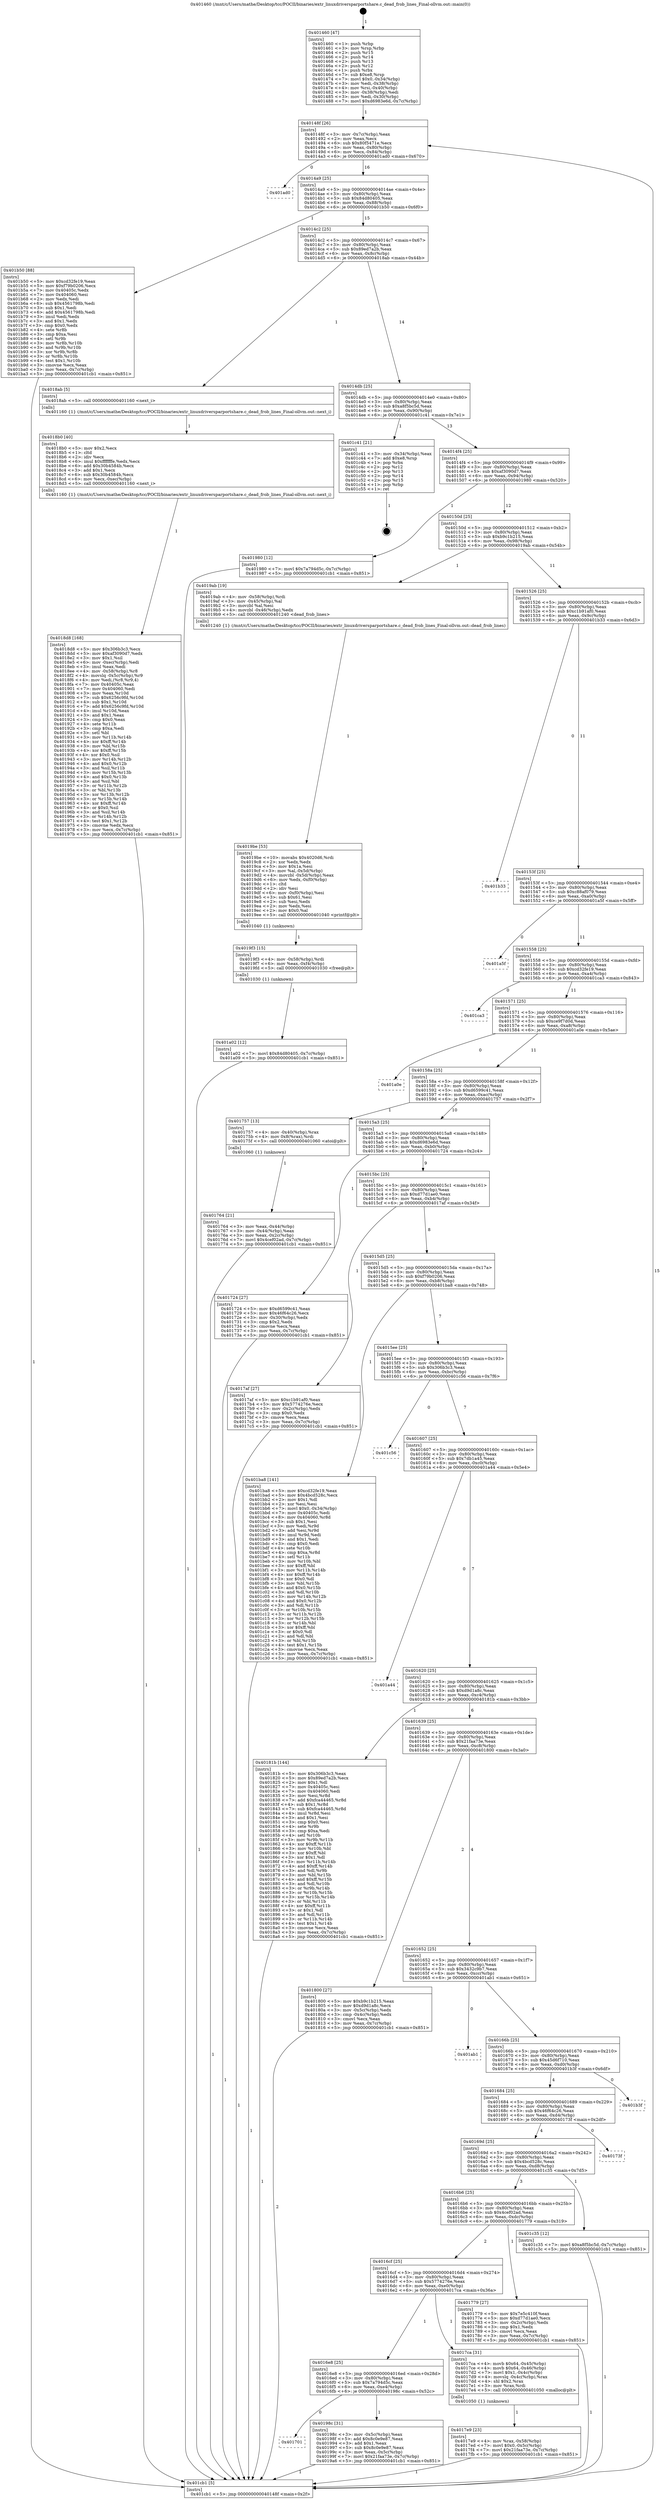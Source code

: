 digraph "0x401460" {
  label = "0x401460 (/mnt/c/Users/mathe/Desktop/tcc/POCII/binaries/extr_linuxdriversparportshare.c_dead_frob_lines_Final-ollvm.out::main(0))"
  labelloc = "t"
  node[shape=record]

  Entry [label="",width=0.3,height=0.3,shape=circle,fillcolor=black,style=filled]
  "0x40148f" [label="{
     0x40148f [26]\l
     | [instrs]\l
     &nbsp;&nbsp;0x40148f \<+3\>: mov -0x7c(%rbp),%eax\l
     &nbsp;&nbsp;0x401492 \<+2\>: mov %eax,%ecx\l
     &nbsp;&nbsp;0x401494 \<+6\>: sub $0x80f5471e,%ecx\l
     &nbsp;&nbsp;0x40149a \<+3\>: mov %eax,-0x80(%rbp)\l
     &nbsp;&nbsp;0x40149d \<+6\>: mov %ecx,-0x84(%rbp)\l
     &nbsp;&nbsp;0x4014a3 \<+6\>: je 0000000000401ad0 \<main+0x670\>\l
  }"]
  "0x401ad0" [label="{
     0x401ad0\l
  }", style=dashed]
  "0x4014a9" [label="{
     0x4014a9 [25]\l
     | [instrs]\l
     &nbsp;&nbsp;0x4014a9 \<+5\>: jmp 00000000004014ae \<main+0x4e\>\l
     &nbsp;&nbsp;0x4014ae \<+3\>: mov -0x80(%rbp),%eax\l
     &nbsp;&nbsp;0x4014b1 \<+5\>: sub $0x84d80405,%eax\l
     &nbsp;&nbsp;0x4014b6 \<+6\>: mov %eax,-0x88(%rbp)\l
     &nbsp;&nbsp;0x4014bc \<+6\>: je 0000000000401b50 \<main+0x6f0\>\l
  }"]
  Exit [label="",width=0.3,height=0.3,shape=circle,fillcolor=black,style=filled,peripheries=2]
  "0x401b50" [label="{
     0x401b50 [88]\l
     | [instrs]\l
     &nbsp;&nbsp;0x401b50 \<+5\>: mov $0xcd32fe19,%eax\l
     &nbsp;&nbsp;0x401b55 \<+5\>: mov $0xf79b0206,%ecx\l
     &nbsp;&nbsp;0x401b5a \<+7\>: mov 0x40405c,%edx\l
     &nbsp;&nbsp;0x401b61 \<+7\>: mov 0x404060,%esi\l
     &nbsp;&nbsp;0x401b68 \<+2\>: mov %edx,%edi\l
     &nbsp;&nbsp;0x401b6a \<+6\>: sub $0x4561798b,%edi\l
     &nbsp;&nbsp;0x401b70 \<+3\>: sub $0x1,%edi\l
     &nbsp;&nbsp;0x401b73 \<+6\>: add $0x4561798b,%edi\l
     &nbsp;&nbsp;0x401b79 \<+3\>: imul %edi,%edx\l
     &nbsp;&nbsp;0x401b7c \<+3\>: and $0x1,%edx\l
     &nbsp;&nbsp;0x401b7f \<+3\>: cmp $0x0,%edx\l
     &nbsp;&nbsp;0x401b82 \<+4\>: sete %r8b\l
     &nbsp;&nbsp;0x401b86 \<+3\>: cmp $0xa,%esi\l
     &nbsp;&nbsp;0x401b89 \<+4\>: setl %r9b\l
     &nbsp;&nbsp;0x401b8d \<+3\>: mov %r8b,%r10b\l
     &nbsp;&nbsp;0x401b90 \<+3\>: and %r9b,%r10b\l
     &nbsp;&nbsp;0x401b93 \<+3\>: xor %r9b,%r8b\l
     &nbsp;&nbsp;0x401b96 \<+3\>: or %r8b,%r10b\l
     &nbsp;&nbsp;0x401b99 \<+4\>: test $0x1,%r10b\l
     &nbsp;&nbsp;0x401b9d \<+3\>: cmovne %ecx,%eax\l
     &nbsp;&nbsp;0x401ba0 \<+3\>: mov %eax,-0x7c(%rbp)\l
     &nbsp;&nbsp;0x401ba3 \<+5\>: jmp 0000000000401cb1 \<main+0x851\>\l
  }"]
  "0x4014c2" [label="{
     0x4014c2 [25]\l
     | [instrs]\l
     &nbsp;&nbsp;0x4014c2 \<+5\>: jmp 00000000004014c7 \<main+0x67\>\l
     &nbsp;&nbsp;0x4014c7 \<+3\>: mov -0x80(%rbp),%eax\l
     &nbsp;&nbsp;0x4014ca \<+5\>: sub $0x89ed7a2b,%eax\l
     &nbsp;&nbsp;0x4014cf \<+6\>: mov %eax,-0x8c(%rbp)\l
     &nbsp;&nbsp;0x4014d5 \<+6\>: je 00000000004018ab \<main+0x44b\>\l
  }"]
  "0x401a02" [label="{
     0x401a02 [12]\l
     | [instrs]\l
     &nbsp;&nbsp;0x401a02 \<+7\>: movl $0x84d80405,-0x7c(%rbp)\l
     &nbsp;&nbsp;0x401a09 \<+5\>: jmp 0000000000401cb1 \<main+0x851\>\l
  }"]
  "0x4018ab" [label="{
     0x4018ab [5]\l
     | [instrs]\l
     &nbsp;&nbsp;0x4018ab \<+5\>: call 0000000000401160 \<next_i\>\l
     | [calls]\l
     &nbsp;&nbsp;0x401160 \{1\} (/mnt/c/Users/mathe/Desktop/tcc/POCII/binaries/extr_linuxdriversparportshare.c_dead_frob_lines_Final-ollvm.out::next_i)\l
  }"]
  "0x4014db" [label="{
     0x4014db [25]\l
     | [instrs]\l
     &nbsp;&nbsp;0x4014db \<+5\>: jmp 00000000004014e0 \<main+0x80\>\l
     &nbsp;&nbsp;0x4014e0 \<+3\>: mov -0x80(%rbp),%eax\l
     &nbsp;&nbsp;0x4014e3 \<+5\>: sub $0xa8f5bc5d,%eax\l
     &nbsp;&nbsp;0x4014e8 \<+6\>: mov %eax,-0x90(%rbp)\l
     &nbsp;&nbsp;0x4014ee \<+6\>: je 0000000000401c41 \<main+0x7e1\>\l
  }"]
  "0x4019f3" [label="{
     0x4019f3 [15]\l
     | [instrs]\l
     &nbsp;&nbsp;0x4019f3 \<+4\>: mov -0x58(%rbp),%rdi\l
     &nbsp;&nbsp;0x4019f7 \<+6\>: mov %eax,-0xf4(%rbp)\l
     &nbsp;&nbsp;0x4019fd \<+5\>: call 0000000000401030 \<free@plt\>\l
     | [calls]\l
     &nbsp;&nbsp;0x401030 \{1\} (unknown)\l
  }"]
  "0x401c41" [label="{
     0x401c41 [21]\l
     | [instrs]\l
     &nbsp;&nbsp;0x401c41 \<+3\>: mov -0x34(%rbp),%eax\l
     &nbsp;&nbsp;0x401c44 \<+7\>: add $0xe8,%rsp\l
     &nbsp;&nbsp;0x401c4b \<+1\>: pop %rbx\l
     &nbsp;&nbsp;0x401c4c \<+2\>: pop %r12\l
     &nbsp;&nbsp;0x401c4e \<+2\>: pop %r13\l
     &nbsp;&nbsp;0x401c50 \<+2\>: pop %r14\l
     &nbsp;&nbsp;0x401c52 \<+2\>: pop %r15\l
     &nbsp;&nbsp;0x401c54 \<+1\>: pop %rbp\l
     &nbsp;&nbsp;0x401c55 \<+1\>: ret\l
  }"]
  "0x4014f4" [label="{
     0x4014f4 [25]\l
     | [instrs]\l
     &nbsp;&nbsp;0x4014f4 \<+5\>: jmp 00000000004014f9 \<main+0x99\>\l
     &nbsp;&nbsp;0x4014f9 \<+3\>: mov -0x80(%rbp),%eax\l
     &nbsp;&nbsp;0x4014fc \<+5\>: sub $0xaf3090d7,%eax\l
     &nbsp;&nbsp;0x401501 \<+6\>: mov %eax,-0x94(%rbp)\l
     &nbsp;&nbsp;0x401507 \<+6\>: je 0000000000401980 \<main+0x520\>\l
  }"]
  "0x4019be" [label="{
     0x4019be [53]\l
     | [instrs]\l
     &nbsp;&nbsp;0x4019be \<+10\>: movabs $0x4020d6,%rdi\l
     &nbsp;&nbsp;0x4019c8 \<+2\>: xor %edx,%edx\l
     &nbsp;&nbsp;0x4019ca \<+5\>: mov $0x1a,%esi\l
     &nbsp;&nbsp;0x4019cf \<+3\>: mov %al,-0x5d(%rbp)\l
     &nbsp;&nbsp;0x4019d2 \<+4\>: movzbl -0x5d(%rbp),%eax\l
     &nbsp;&nbsp;0x4019d6 \<+6\>: mov %edx,-0xf0(%rbp)\l
     &nbsp;&nbsp;0x4019dc \<+1\>: cltd\l
     &nbsp;&nbsp;0x4019dd \<+2\>: idiv %esi\l
     &nbsp;&nbsp;0x4019df \<+6\>: mov -0xf0(%rbp),%esi\l
     &nbsp;&nbsp;0x4019e5 \<+3\>: sub $0x61,%esi\l
     &nbsp;&nbsp;0x4019e8 \<+2\>: sub %esi,%edx\l
     &nbsp;&nbsp;0x4019ea \<+2\>: mov %edx,%esi\l
     &nbsp;&nbsp;0x4019ec \<+2\>: mov $0x0,%al\l
     &nbsp;&nbsp;0x4019ee \<+5\>: call 0000000000401040 \<printf@plt\>\l
     | [calls]\l
     &nbsp;&nbsp;0x401040 \{1\} (unknown)\l
  }"]
  "0x401980" [label="{
     0x401980 [12]\l
     | [instrs]\l
     &nbsp;&nbsp;0x401980 \<+7\>: movl $0x7a794d5c,-0x7c(%rbp)\l
     &nbsp;&nbsp;0x401987 \<+5\>: jmp 0000000000401cb1 \<main+0x851\>\l
  }"]
  "0x40150d" [label="{
     0x40150d [25]\l
     | [instrs]\l
     &nbsp;&nbsp;0x40150d \<+5\>: jmp 0000000000401512 \<main+0xb2\>\l
     &nbsp;&nbsp;0x401512 \<+3\>: mov -0x80(%rbp),%eax\l
     &nbsp;&nbsp;0x401515 \<+5\>: sub $0xb9c1b215,%eax\l
     &nbsp;&nbsp;0x40151a \<+6\>: mov %eax,-0x98(%rbp)\l
     &nbsp;&nbsp;0x401520 \<+6\>: je 00000000004019ab \<main+0x54b\>\l
  }"]
  "0x401701" [label="{
     0x401701\l
  }", style=dashed]
  "0x4019ab" [label="{
     0x4019ab [19]\l
     | [instrs]\l
     &nbsp;&nbsp;0x4019ab \<+4\>: mov -0x58(%rbp),%rdi\l
     &nbsp;&nbsp;0x4019af \<+3\>: mov -0x45(%rbp),%al\l
     &nbsp;&nbsp;0x4019b2 \<+3\>: movzbl %al,%esi\l
     &nbsp;&nbsp;0x4019b5 \<+4\>: movzbl -0x46(%rbp),%edx\l
     &nbsp;&nbsp;0x4019b9 \<+5\>: call 0000000000401240 \<dead_frob_lines\>\l
     | [calls]\l
     &nbsp;&nbsp;0x401240 \{1\} (/mnt/c/Users/mathe/Desktop/tcc/POCII/binaries/extr_linuxdriversparportshare.c_dead_frob_lines_Final-ollvm.out::dead_frob_lines)\l
  }"]
  "0x401526" [label="{
     0x401526 [25]\l
     | [instrs]\l
     &nbsp;&nbsp;0x401526 \<+5\>: jmp 000000000040152b \<main+0xcb\>\l
     &nbsp;&nbsp;0x40152b \<+3\>: mov -0x80(%rbp),%eax\l
     &nbsp;&nbsp;0x40152e \<+5\>: sub $0xc1b91af0,%eax\l
     &nbsp;&nbsp;0x401533 \<+6\>: mov %eax,-0x9c(%rbp)\l
     &nbsp;&nbsp;0x401539 \<+6\>: je 0000000000401b33 \<main+0x6d3\>\l
  }"]
  "0x40198c" [label="{
     0x40198c [31]\l
     | [instrs]\l
     &nbsp;&nbsp;0x40198c \<+3\>: mov -0x5c(%rbp),%eax\l
     &nbsp;&nbsp;0x40198f \<+5\>: add $0x8c0e9e87,%eax\l
     &nbsp;&nbsp;0x401994 \<+3\>: add $0x1,%eax\l
     &nbsp;&nbsp;0x401997 \<+5\>: sub $0x8c0e9e87,%eax\l
     &nbsp;&nbsp;0x40199c \<+3\>: mov %eax,-0x5c(%rbp)\l
     &nbsp;&nbsp;0x40199f \<+7\>: movl $0x21faa73e,-0x7c(%rbp)\l
     &nbsp;&nbsp;0x4019a6 \<+5\>: jmp 0000000000401cb1 \<main+0x851\>\l
  }"]
  "0x401b33" [label="{
     0x401b33\l
  }", style=dashed]
  "0x40153f" [label="{
     0x40153f [25]\l
     | [instrs]\l
     &nbsp;&nbsp;0x40153f \<+5\>: jmp 0000000000401544 \<main+0xe4\>\l
     &nbsp;&nbsp;0x401544 \<+3\>: mov -0x80(%rbp),%eax\l
     &nbsp;&nbsp;0x401547 \<+5\>: sub $0xc88af079,%eax\l
     &nbsp;&nbsp;0x40154c \<+6\>: mov %eax,-0xa0(%rbp)\l
     &nbsp;&nbsp;0x401552 \<+6\>: je 0000000000401a5f \<main+0x5ff\>\l
  }"]
  "0x4018d8" [label="{
     0x4018d8 [168]\l
     | [instrs]\l
     &nbsp;&nbsp;0x4018d8 \<+5\>: mov $0x306b3c3,%ecx\l
     &nbsp;&nbsp;0x4018dd \<+5\>: mov $0xaf3090d7,%edx\l
     &nbsp;&nbsp;0x4018e2 \<+3\>: mov $0x1,%sil\l
     &nbsp;&nbsp;0x4018e5 \<+6\>: mov -0xec(%rbp),%edi\l
     &nbsp;&nbsp;0x4018eb \<+3\>: imul %eax,%edi\l
     &nbsp;&nbsp;0x4018ee \<+4\>: mov -0x58(%rbp),%r8\l
     &nbsp;&nbsp;0x4018f2 \<+4\>: movslq -0x5c(%rbp),%r9\l
     &nbsp;&nbsp;0x4018f6 \<+4\>: mov %edi,(%r8,%r9,4)\l
     &nbsp;&nbsp;0x4018fa \<+7\>: mov 0x40405c,%eax\l
     &nbsp;&nbsp;0x401901 \<+7\>: mov 0x404060,%edi\l
     &nbsp;&nbsp;0x401908 \<+3\>: mov %eax,%r10d\l
     &nbsp;&nbsp;0x40190b \<+7\>: sub $0x6256c9fd,%r10d\l
     &nbsp;&nbsp;0x401912 \<+4\>: sub $0x1,%r10d\l
     &nbsp;&nbsp;0x401916 \<+7\>: add $0x6256c9fd,%r10d\l
     &nbsp;&nbsp;0x40191d \<+4\>: imul %r10d,%eax\l
     &nbsp;&nbsp;0x401921 \<+3\>: and $0x1,%eax\l
     &nbsp;&nbsp;0x401924 \<+3\>: cmp $0x0,%eax\l
     &nbsp;&nbsp;0x401927 \<+4\>: sete %r11b\l
     &nbsp;&nbsp;0x40192b \<+3\>: cmp $0xa,%edi\l
     &nbsp;&nbsp;0x40192e \<+3\>: setl %bl\l
     &nbsp;&nbsp;0x401931 \<+3\>: mov %r11b,%r14b\l
     &nbsp;&nbsp;0x401934 \<+4\>: xor $0xff,%r14b\l
     &nbsp;&nbsp;0x401938 \<+3\>: mov %bl,%r15b\l
     &nbsp;&nbsp;0x40193b \<+4\>: xor $0xff,%r15b\l
     &nbsp;&nbsp;0x40193f \<+4\>: xor $0x0,%sil\l
     &nbsp;&nbsp;0x401943 \<+3\>: mov %r14b,%r12b\l
     &nbsp;&nbsp;0x401946 \<+4\>: and $0x0,%r12b\l
     &nbsp;&nbsp;0x40194a \<+3\>: and %sil,%r11b\l
     &nbsp;&nbsp;0x40194d \<+3\>: mov %r15b,%r13b\l
     &nbsp;&nbsp;0x401950 \<+4\>: and $0x0,%r13b\l
     &nbsp;&nbsp;0x401954 \<+3\>: and %sil,%bl\l
     &nbsp;&nbsp;0x401957 \<+3\>: or %r11b,%r12b\l
     &nbsp;&nbsp;0x40195a \<+3\>: or %bl,%r13b\l
     &nbsp;&nbsp;0x40195d \<+3\>: xor %r13b,%r12b\l
     &nbsp;&nbsp;0x401960 \<+3\>: or %r15b,%r14b\l
     &nbsp;&nbsp;0x401963 \<+4\>: xor $0xff,%r14b\l
     &nbsp;&nbsp;0x401967 \<+4\>: or $0x0,%sil\l
     &nbsp;&nbsp;0x40196b \<+3\>: and %sil,%r14b\l
     &nbsp;&nbsp;0x40196e \<+3\>: or %r14b,%r12b\l
     &nbsp;&nbsp;0x401971 \<+4\>: test $0x1,%r12b\l
     &nbsp;&nbsp;0x401975 \<+3\>: cmovne %edx,%ecx\l
     &nbsp;&nbsp;0x401978 \<+3\>: mov %ecx,-0x7c(%rbp)\l
     &nbsp;&nbsp;0x40197b \<+5\>: jmp 0000000000401cb1 \<main+0x851\>\l
  }"]
  "0x401a5f" [label="{
     0x401a5f\l
  }", style=dashed]
  "0x401558" [label="{
     0x401558 [25]\l
     | [instrs]\l
     &nbsp;&nbsp;0x401558 \<+5\>: jmp 000000000040155d \<main+0xfd\>\l
     &nbsp;&nbsp;0x40155d \<+3\>: mov -0x80(%rbp),%eax\l
     &nbsp;&nbsp;0x401560 \<+5\>: sub $0xcd32fe19,%eax\l
     &nbsp;&nbsp;0x401565 \<+6\>: mov %eax,-0xa4(%rbp)\l
     &nbsp;&nbsp;0x40156b \<+6\>: je 0000000000401ca3 \<main+0x843\>\l
  }"]
  "0x4018b0" [label="{
     0x4018b0 [40]\l
     | [instrs]\l
     &nbsp;&nbsp;0x4018b0 \<+5\>: mov $0x2,%ecx\l
     &nbsp;&nbsp;0x4018b5 \<+1\>: cltd\l
     &nbsp;&nbsp;0x4018b6 \<+2\>: idiv %ecx\l
     &nbsp;&nbsp;0x4018b8 \<+6\>: imul $0xfffffffe,%edx,%ecx\l
     &nbsp;&nbsp;0x4018be \<+6\>: add $0x30b4584b,%ecx\l
     &nbsp;&nbsp;0x4018c4 \<+3\>: add $0x1,%ecx\l
     &nbsp;&nbsp;0x4018c7 \<+6\>: sub $0x30b4584b,%ecx\l
     &nbsp;&nbsp;0x4018cd \<+6\>: mov %ecx,-0xec(%rbp)\l
     &nbsp;&nbsp;0x4018d3 \<+5\>: call 0000000000401160 \<next_i\>\l
     | [calls]\l
     &nbsp;&nbsp;0x401160 \{1\} (/mnt/c/Users/mathe/Desktop/tcc/POCII/binaries/extr_linuxdriversparportshare.c_dead_frob_lines_Final-ollvm.out::next_i)\l
  }"]
  "0x401ca3" [label="{
     0x401ca3\l
  }", style=dashed]
  "0x401571" [label="{
     0x401571 [25]\l
     | [instrs]\l
     &nbsp;&nbsp;0x401571 \<+5\>: jmp 0000000000401576 \<main+0x116\>\l
     &nbsp;&nbsp;0x401576 \<+3\>: mov -0x80(%rbp),%eax\l
     &nbsp;&nbsp;0x401579 \<+5\>: sub $0xce9f7d0d,%eax\l
     &nbsp;&nbsp;0x40157e \<+6\>: mov %eax,-0xa8(%rbp)\l
     &nbsp;&nbsp;0x401584 \<+6\>: je 0000000000401a0e \<main+0x5ae\>\l
  }"]
  "0x4017e9" [label="{
     0x4017e9 [23]\l
     | [instrs]\l
     &nbsp;&nbsp;0x4017e9 \<+4\>: mov %rax,-0x58(%rbp)\l
     &nbsp;&nbsp;0x4017ed \<+7\>: movl $0x0,-0x5c(%rbp)\l
     &nbsp;&nbsp;0x4017f4 \<+7\>: movl $0x21faa73e,-0x7c(%rbp)\l
     &nbsp;&nbsp;0x4017fb \<+5\>: jmp 0000000000401cb1 \<main+0x851\>\l
  }"]
  "0x401a0e" [label="{
     0x401a0e\l
  }", style=dashed]
  "0x40158a" [label="{
     0x40158a [25]\l
     | [instrs]\l
     &nbsp;&nbsp;0x40158a \<+5\>: jmp 000000000040158f \<main+0x12f\>\l
     &nbsp;&nbsp;0x40158f \<+3\>: mov -0x80(%rbp),%eax\l
     &nbsp;&nbsp;0x401592 \<+5\>: sub $0xd6599c41,%eax\l
     &nbsp;&nbsp;0x401597 \<+6\>: mov %eax,-0xac(%rbp)\l
     &nbsp;&nbsp;0x40159d \<+6\>: je 0000000000401757 \<main+0x2f7\>\l
  }"]
  "0x4016e8" [label="{
     0x4016e8 [25]\l
     | [instrs]\l
     &nbsp;&nbsp;0x4016e8 \<+5\>: jmp 00000000004016ed \<main+0x28d\>\l
     &nbsp;&nbsp;0x4016ed \<+3\>: mov -0x80(%rbp),%eax\l
     &nbsp;&nbsp;0x4016f0 \<+5\>: sub $0x7a794d5c,%eax\l
     &nbsp;&nbsp;0x4016f5 \<+6\>: mov %eax,-0xe4(%rbp)\l
     &nbsp;&nbsp;0x4016fb \<+6\>: je 000000000040198c \<main+0x52c\>\l
  }"]
  "0x401757" [label="{
     0x401757 [13]\l
     | [instrs]\l
     &nbsp;&nbsp;0x401757 \<+4\>: mov -0x40(%rbp),%rax\l
     &nbsp;&nbsp;0x40175b \<+4\>: mov 0x8(%rax),%rdi\l
     &nbsp;&nbsp;0x40175f \<+5\>: call 0000000000401060 \<atoi@plt\>\l
     | [calls]\l
     &nbsp;&nbsp;0x401060 \{1\} (unknown)\l
  }"]
  "0x4015a3" [label="{
     0x4015a3 [25]\l
     | [instrs]\l
     &nbsp;&nbsp;0x4015a3 \<+5\>: jmp 00000000004015a8 \<main+0x148\>\l
     &nbsp;&nbsp;0x4015a8 \<+3\>: mov -0x80(%rbp),%eax\l
     &nbsp;&nbsp;0x4015ab \<+5\>: sub $0xd6983e6d,%eax\l
     &nbsp;&nbsp;0x4015b0 \<+6\>: mov %eax,-0xb0(%rbp)\l
     &nbsp;&nbsp;0x4015b6 \<+6\>: je 0000000000401724 \<main+0x2c4\>\l
  }"]
  "0x4017ca" [label="{
     0x4017ca [31]\l
     | [instrs]\l
     &nbsp;&nbsp;0x4017ca \<+4\>: movb $0x64,-0x45(%rbp)\l
     &nbsp;&nbsp;0x4017ce \<+4\>: movb $0x64,-0x46(%rbp)\l
     &nbsp;&nbsp;0x4017d2 \<+7\>: movl $0x1,-0x4c(%rbp)\l
     &nbsp;&nbsp;0x4017d9 \<+4\>: movslq -0x4c(%rbp),%rax\l
     &nbsp;&nbsp;0x4017dd \<+4\>: shl $0x2,%rax\l
     &nbsp;&nbsp;0x4017e1 \<+3\>: mov %rax,%rdi\l
     &nbsp;&nbsp;0x4017e4 \<+5\>: call 0000000000401050 \<malloc@plt\>\l
     | [calls]\l
     &nbsp;&nbsp;0x401050 \{1\} (unknown)\l
  }"]
  "0x401724" [label="{
     0x401724 [27]\l
     | [instrs]\l
     &nbsp;&nbsp;0x401724 \<+5\>: mov $0xd6599c41,%eax\l
     &nbsp;&nbsp;0x401729 \<+5\>: mov $0x46f64c26,%ecx\l
     &nbsp;&nbsp;0x40172e \<+3\>: mov -0x30(%rbp),%edx\l
     &nbsp;&nbsp;0x401731 \<+3\>: cmp $0x2,%edx\l
     &nbsp;&nbsp;0x401734 \<+3\>: cmovne %ecx,%eax\l
     &nbsp;&nbsp;0x401737 \<+3\>: mov %eax,-0x7c(%rbp)\l
     &nbsp;&nbsp;0x40173a \<+5\>: jmp 0000000000401cb1 \<main+0x851\>\l
  }"]
  "0x4015bc" [label="{
     0x4015bc [25]\l
     | [instrs]\l
     &nbsp;&nbsp;0x4015bc \<+5\>: jmp 00000000004015c1 \<main+0x161\>\l
     &nbsp;&nbsp;0x4015c1 \<+3\>: mov -0x80(%rbp),%eax\l
     &nbsp;&nbsp;0x4015c4 \<+5\>: sub $0xd77d1ae0,%eax\l
     &nbsp;&nbsp;0x4015c9 \<+6\>: mov %eax,-0xb4(%rbp)\l
     &nbsp;&nbsp;0x4015cf \<+6\>: je 00000000004017af \<main+0x34f\>\l
  }"]
  "0x401cb1" [label="{
     0x401cb1 [5]\l
     | [instrs]\l
     &nbsp;&nbsp;0x401cb1 \<+5\>: jmp 000000000040148f \<main+0x2f\>\l
  }"]
  "0x401460" [label="{
     0x401460 [47]\l
     | [instrs]\l
     &nbsp;&nbsp;0x401460 \<+1\>: push %rbp\l
     &nbsp;&nbsp;0x401461 \<+3\>: mov %rsp,%rbp\l
     &nbsp;&nbsp;0x401464 \<+2\>: push %r15\l
     &nbsp;&nbsp;0x401466 \<+2\>: push %r14\l
     &nbsp;&nbsp;0x401468 \<+2\>: push %r13\l
     &nbsp;&nbsp;0x40146a \<+2\>: push %r12\l
     &nbsp;&nbsp;0x40146c \<+1\>: push %rbx\l
     &nbsp;&nbsp;0x40146d \<+7\>: sub $0xe8,%rsp\l
     &nbsp;&nbsp;0x401474 \<+7\>: movl $0x0,-0x34(%rbp)\l
     &nbsp;&nbsp;0x40147b \<+3\>: mov %edi,-0x38(%rbp)\l
     &nbsp;&nbsp;0x40147e \<+4\>: mov %rsi,-0x40(%rbp)\l
     &nbsp;&nbsp;0x401482 \<+3\>: mov -0x38(%rbp),%edi\l
     &nbsp;&nbsp;0x401485 \<+3\>: mov %edi,-0x30(%rbp)\l
     &nbsp;&nbsp;0x401488 \<+7\>: movl $0xd6983e6d,-0x7c(%rbp)\l
  }"]
  "0x401764" [label="{
     0x401764 [21]\l
     | [instrs]\l
     &nbsp;&nbsp;0x401764 \<+3\>: mov %eax,-0x44(%rbp)\l
     &nbsp;&nbsp;0x401767 \<+3\>: mov -0x44(%rbp),%eax\l
     &nbsp;&nbsp;0x40176a \<+3\>: mov %eax,-0x2c(%rbp)\l
     &nbsp;&nbsp;0x40176d \<+7\>: movl $0x4cef02ad,-0x7c(%rbp)\l
     &nbsp;&nbsp;0x401774 \<+5\>: jmp 0000000000401cb1 \<main+0x851\>\l
  }"]
  "0x4016cf" [label="{
     0x4016cf [25]\l
     | [instrs]\l
     &nbsp;&nbsp;0x4016cf \<+5\>: jmp 00000000004016d4 \<main+0x274\>\l
     &nbsp;&nbsp;0x4016d4 \<+3\>: mov -0x80(%rbp),%eax\l
     &nbsp;&nbsp;0x4016d7 \<+5\>: sub $0x5774276e,%eax\l
     &nbsp;&nbsp;0x4016dc \<+6\>: mov %eax,-0xe0(%rbp)\l
     &nbsp;&nbsp;0x4016e2 \<+6\>: je 00000000004017ca \<main+0x36a\>\l
  }"]
  "0x4017af" [label="{
     0x4017af [27]\l
     | [instrs]\l
     &nbsp;&nbsp;0x4017af \<+5\>: mov $0xc1b91af0,%eax\l
     &nbsp;&nbsp;0x4017b4 \<+5\>: mov $0x5774276e,%ecx\l
     &nbsp;&nbsp;0x4017b9 \<+3\>: mov -0x2c(%rbp),%edx\l
     &nbsp;&nbsp;0x4017bc \<+3\>: cmp $0x0,%edx\l
     &nbsp;&nbsp;0x4017bf \<+3\>: cmove %ecx,%eax\l
     &nbsp;&nbsp;0x4017c2 \<+3\>: mov %eax,-0x7c(%rbp)\l
     &nbsp;&nbsp;0x4017c5 \<+5\>: jmp 0000000000401cb1 \<main+0x851\>\l
  }"]
  "0x4015d5" [label="{
     0x4015d5 [25]\l
     | [instrs]\l
     &nbsp;&nbsp;0x4015d5 \<+5\>: jmp 00000000004015da \<main+0x17a\>\l
     &nbsp;&nbsp;0x4015da \<+3\>: mov -0x80(%rbp),%eax\l
     &nbsp;&nbsp;0x4015dd \<+5\>: sub $0xf79b0206,%eax\l
     &nbsp;&nbsp;0x4015e2 \<+6\>: mov %eax,-0xb8(%rbp)\l
     &nbsp;&nbsp;0x4015e8 \<+6\>: je 0000000000401ba8 \<main+0x748\>\l
  }"]
  "0x401779" [label="{
     0x401779 [27]\l
     | [instrs]\l
     &nbsp;&nbsp;0x401779 \<+5\>: mov $0x7e5c410f,%eax\l
     &nbsp;&nbsp;0x40177e \<+5\>: mov $0xd77d1ae0,%ecx\l
     &nbsp;&nbsp;0x401783 \<+3\>: mov -0x2c(%rbp),%edx\l
     &nbsp;&nbsp;0x401786 \<+3\>: cmp $0x1,%edx\l
     &nbsp;&nbsp;0x401789 \<+3\>: cmovl %ecx,%eax\l
     &nbsp;&nbsp;0x40178c \<+3\>: mov %eax,-0x7c(%rbp)\l
     &nbsp;&nbsp;0x40178f \<+5\>: jmp 0000000000401cb1 \<main+0x851\>\l
  }"]
  "0x401ba8" [label="{
     0x401ba8 [141]\l
     | [instrs]\l
     &nbsp;&nbsp;0x401ba8 \<+5\>: mov $0xcd32fe19,%eax\l
     &nbsp;&nbsp;0x401bad \<+5\>: mov $0x4bcd528c,%ecx\l
     &nbsp;&nbsp;0x401bb2 \<+2\>: mov $0x1,%dl\l
     &nbsp;&nbsp;0x401bb4 \<+2\>: xor %esi,%esi\l
     &nbsp;&nbsp;0x401bb6 \<+7\>: movl $0x0,-0x34(%rbp)\l
     &nbsp;&nbsp;0x401bbd \<+7\>: mov 0x40405c,%edi\l
     &nbsp;&nbsp;0x401bc4 \<+8\>: mov 0x404060,%r8d\l
     &nbsp;&nbsp;0x401bcc \<+3\>: sub $0x1,%esi\l
     &nbsp;&nbsp;0x401bcf \<+3\>: mov %edi,%r9d\l
     &nbsp;&nbsp;0x401bd2 \<+3\>: add %esi,%r9d\l
     &nbsp;&nbsp;0x401bd5 \<+4\>: imul %r9d,%edi\l
     &nbsp;&nbsp;0x401bd9 \<+3\>: and $0x1,%edi\l
     &nbsp;&nbsp;0x401bdc \<+3\>: cmp $0x0,%edi\l
     &nbsp;&nbsp;0x401bdf \<+4\>: sete %r10b\l
     &nbsp;&nbsp;0x401be3 \<+4\>: cmp $0xa,%r8d\l
     &nbsp;&nbsp;0x401be7 \<+4\>: setl %r11b\l
     &nbsp;&nbsp;0x401beb \<+3\>: mov %r10b,%bl\l
     &nbsp;&nbsp;0x401bee \<+3\>: xor $0xff,%bl\l
     &nbsp;&nbsp;0x401bf1 \<+3\>: mov %r11b,%r14b\l
     &nbsp;&nbsp;0x401bf4 \<+4\>: xor $0xff,%r14b\l
     &nbsp;&nbsp;0x401bf8 \<+3\>: xor $0x0,%dl\l
     &nbsp;&nbsp;0x401bfb \<+3\>: mov %bl,%r15b\l
     &nbsp;&nbsp;0x401bfe \<+4\>: and $0x0,%r15b\l
     &nbsp;&nbsp;0x401c02 \<+3\>: and %dl,%r10b\l
     &nbsp;&nbsp;0x401c05 \<+3\>: mov %r14b,%r12b\l
     &nbsp;&nbsp;0x401c08 \<+4\>: and $0x0,%r12b\l
     &nbsp;&nbsp;0x401c0c \<+3\>: and %dl,%r11b\l
     &nbsp;&nbsp;0x401c0f \<+3\>: or %r10b,%r15b\l
     &nbsp;&nbsp;0x401c12 \<+3\>: or %r11b,%r12b\l
     &nbsp;&nbsp;0x401c15 \<+3\>: xor %r12b,%r15b\l
     &nbsp;&nbsp;0x401c18 \<+3\>: or %r14b,%bl\l
     &nbsp;&nbsp;0x401c1b \<+3\>: xor $0xff,%bl\l
     &nbsp;&nbsp;0x401c1e \<+3\>: or $0x0,%dl\l
     &nbsp;&nbsp;0x401c21 \<+2\>: and %dl,%bl\l
     &nbsp;&nbsp;0x401c23 \<+3\>: or %bl,%r15b\l
     &nbsp;&nbsp;0x401c26 \<+4\>: test $0x1,%r15b\l
     &nbsp;&nbsp;0x401c2a \<+3\>: cmovne %ecx,%eax\l
     &nbsp;&nbsp;0x401c2d \<+3\>: mov %eax,-0x7c(%rbp)\l
     &nbsp;&nbsp;0x401c30 \<+5\>: jmp 0000000000401cb1 \<main+0x851\>\l
  }"]
  "0x4015ee" [label="{
     0x4015ee [25]\l
     | [instrs]\l
     &nbsp;&nbsp;0x4015ee \<+5\>: jmp 00000000004015f3 \<main+0x193\>\l
     &nbsp;&nbsp;0x4015f3 \<+3\>: mov -0x80(%rbp),%eax\l
     &nbsp;&nbsp;0x4015f6 \<+5\>: sub $0x306b3c3,%eax\l
     &nbsp;&nbsp;0x4015fb \<+6\>: mov %eax,-0xbc(%rbp)\l
     &nbsp;&nbsp;0x401601 \<+6\>: je 0000000000401c56 \<main+0x7f6\>\l
  }"]
  "0x4016b6" [label="{
     0x4016b6 [25]\l
     | [instrs]\l
     &nbsp;&nbsp;0x4016b6 \<+5\>: jmp 00000000004016bb \<main+0x25b\>\l
     &nbsp;&nbsp;0x4016bb \<+3\>: mov -0x80(%rbp),%eax\l
     &nbsp;&nbsp;0x4016be \<+5\>: sub $0x4cef02ad,%eax\l
     &nbsp;&nbsp;0x4016c3 \<+6\>: mov %eax,-0xdc(%rbp)\l
     &nbsp;&nbsp;0x4016c9 \<+6\>: je 0000000000401779 \<main+0x319\>\l
  }"]
  "0x401c56" [label="{
     0x401c56\l
  }", style=dashed]
  "0x401607" [label="{
     0x401607 [25]\l
     | [instrs]\l
     &nbsp;&nbsp;0x401607 \<+5\>: jmp 000000000040160c \<main+0x1ac\>\l
     &nbsp;&nbsp;0x40160c \<+3\>: mov -0x80(%rbp),%eax\l
     &nbsp;&nbsp;0x40160f \<+5\>: sub $0x7db1a45,%eax\l
     &nbsp;&nbsp;0x401614 \<+6\>: mov %eax,-0xc0(%rbp)\l
     &nbsp;&nbsp;0x40161a \<+6\>: je 0000000000401a44 \<main+0x5e4\>\l
  }"]
  "0x401c35" [label="{
     0x401c35 [12]\l
     | [instrs]\l
     &nbsp;&nbsp;0x401c35 \<+7\>: movl $0xa8f5bc5d,-0x7c(%rbp)\l
     &nbsp;&nbsp;0x401c3c \<+5\>: jmp 0000000000401cb1 \<main+0x851\>\l
  }"]
  "0x401a44" [label="{
     0x401a44\l
  }", style=dashed]
  "0x401620" [label="{
     0x401620 [25]\l
     | [instrs]\l
     &nbsp;&nbsp;0x401620 \<+5\>: jmp 0000000000401625 \<main+0x1c5\>\l
     &nbsp;&nbsp;0x401625 \<+3\>: mov -0x80(%rbp),%eax\l
     &nbsp;&nbsp;0x401628 \<+5\>: sub $0xd9d1a8c,%eax\l
     &nbsp;&nbsp;0x40162d \<+6\>: mov %eax,-0xc4(%rbp)\l
     &nbsp;&nbsp;0x401633 \<+6\>: je 000000000040181b \<main+0x3bb\>\l
  }"]
  "0x40169d" [label="{
     0x40169d [25]\l
     | [instrs]\l
     &nbsp;&nbsp;0x40169d \<+5\>: jmp 00000000004016a2 \<main+0x242\>\l
     &nbsp;&nbsp;0x4016a2 \<+3\>: mov -0x80(%rbp),%eax\l
     &nbsp;&nbsp;0x4016a5 \<+5\>: sub $0x4bcd528c,%eax\l
     &nbsp;&nbsp;0x4016aa \<+6\>: mov %eax,-0xd8(%rbp)\l
     &nbsp;&nbsp;0x4016b0 \<+6\>: je 0000000000401c35 \<main+0x7d5\>\l
  }"]
  "0x40181b" [label="{
     0x40181b [144]\l
     | [instrs]\l
     &nbsp;&nbsp;0x40181b \<+5\>: mov $0x306b3c3,%eax\l
     &nbsp;&nbsp;0x401820 \<+5\>: mov $0x89ed7a2b,%ecx\l
     &nbsp;&nbsp;0x401825 \<+2\>: mov $0x1,%dl\l
     &nbsp;&nbsp;0x401827 \<+7\>: mov 0x40405c,%esi\l
     &nbsp;&nbsp;0x40182e \<+7\>: mov 0x404060,%edi\l
     &nbsp;&nbsp;0x401835 \<+3\>: mov %esi,%r8d\l
     &nbsp;&nbsp;0x401838 \<+7\>: add $0xfca44465,%r8d\l
     &nbsp;&nbsp;0x40183f \<+4\>: sub $0x1,%r8d\l
     &nbsp;&nbsp;0x401843 \<+7\>: sub $0xfca44465,%r8d\l
     &nbsp;&nbsp;0x40184a \<+4\>: imul %r8d,%esi\l
     &nbsp;&nbsp;0x40184e \<+3\>: and $0x1,%esi\l
     &nbsp;&nbsp;0x401851 \<+3\>: cmp $0x0,%esi\l
     &nbsp;&nbsp;0x401854 \<+4\>: sete %r9b\l
     &nbsp;&nbsp;0x401858 \<+3\>: cmp $0xa,%edi\l
     &nbsp;&nbsp;0x40185b \<+4\>: setl %r10b\l
     &nbsp;&nbsp;0x40185f \<+3\>: mov %r9b,%r11b\l
     &nbsp;&nbsp;0x401862 \<+4\>: xor $0xff,%r11b\l
     &nbsp;&nbsp;0x401866 \<+3\>: mov %r10b,%bl\l
     &nbsp;&nbsp;0x401869 \<+3\>: xor $0xff,%bl\l
     &nbsp;&nbsp;0x40186c \<+3\>: xor $0x1,%dl\l
     &nbsp;&nbsp;0x40186f \<+3\>: mov %r11b,%r14b\l
     &nbsp;&nbsp;0x401872 \<+4\>: and $0xff,%r14b\l
     &nbsp;&nbsp;0x401876 \<+3\>: and %dl,%r9b\l
     &nbsp;&nbsp;0x401879 \<+3\>: mov %bl,%r15b\l
     &nbsp;&nbsp;0x40187c \<+4\>: and $0xff,%r15b\l
     &nbsp;&nbsp;0x401880 \<+3\>: and %dl,%r10b\l
     &nbsp;&nbsp;0x401883 \<+3\>: or %r9b,%r14b\l
     &nbsp;&nbsp;0x401886 \<+3\>: or %r10b,%r15b\l
     &nbsp;&nbsp;0x401889 \<+3\>: xor %r15b,%r14b\l
     &nbsp;&nbsp;0x40188c \<+3\>: or %bl,%r11b\l
     &nbsp;&nbsp;0x40188f \<+4\>: xor $0xff,%r11b\l
     &nbsp;&nbsp;0x401893 \<+3\>: or $0x1,%dl\l
     &nbsp;&nbsp;0x401896 \<+3\>: and %dl,%r11b\l
     &nbsp;&nbsp;0x401899 \<+3\>: or %r11b,%r14b\l
     &nbsp;&nbsp;0x40189c \<+4\>: test $0x1,%r14b\l
     &nbsp;&nbsp;0x4018a0 \<+3\>: cmovne %ecx,%eax\l
     &nbsp;&nbsp;0x4018a3 \<+3\>: mov %eax,-0x7c(%rbp)\l
     &nbsp;&nbsp;0x4018a6 \<+5\>: jmp 0000000000401cb1 \<main+0x851\>\l
  }"]
  "0x401639" [label="{
     0x401639 [25]\l
     | [instrs]\l
     &nbsp;&nbsp;0x401639 \<+5\>: jmp 000000000040163e \<main+0x1de\>\l
     &nbsp;&nbsp;0x40163e \<+3\>: mov -0x80(%rbp),%eax\l
     &nbsp;&nbsp;0x401641 \<+5\>: sub $0x21faa73e,%eax\l
     &nbsp;&nbsp;0x401646 \<+6\>: mov %eax,-0xc8(%rbp)\l
     &nbsp;&nbsp;0x40164c \<+6\>: je 0000000000401800 \<main+0x3a0\>\l
  }"]
  "0x40173f" [label="{
     0x40173f\l
  }", style=dashed]
  "0x401800" [label="{
     0x401800 [27]\l
     | [instrs]\l
     &nbsp;&nbsp;0x401800 \<+5\>: mov $0xb9c1b215,%eax\l
     &nbsp;&nbsp;0x401805 \<+5\>: mov $0xd9d1a8c,%ecx\l
     &nbsp;&nbsp;0x40180a \<+3\>: mov -0x5c(%rbp),%edx\l
     &nbsp;&nbsp;0x40180d \<+3\>: cmp -0x4c(%rbp),%edx\l
     &nbsp;&nbsp;0x401810 \<+3\>: cmovl %ecx,%eax\l
     &nbsp;&nbsp;0x401813 \<+3\>: mov %eax,-0x7c(%rbp)\l
     &nbsp;&nbsp;0x401816 \<+5\>: jmp 0000000000401cb1 \<main+0x851\>\l
  }"]
  "0x401652" [label="{
     0x401652 [25]\l
     | [instrs]\l
     &nbsp;&nbsp;0x401652 \<+5\>: jmp 0000000000401657 \<main+0x1f7\>\l
     &nbsp;&nbsp;0x401657 \<+3\>: mov -0x80(%rbp),%eax\l
     &nbsp;&nbsp;0x40165a \<+5\>: sub $0x3432c9b7,%eax\l
     &nbsp;&nbsp;0x40165f \<+6\>: mov %eax,-0xcc(%rbp)\l
     &nbsp;&nbsp;0x401665 \<+6\>: je 0000000000401ab1 \<main+0x651\>\l
  }"]
  "0x401684" [label="{
     0x401684 [25]\l
     | [instrs]\l
     &nbsp;&nbsp;0x401684 \<+5\>: jmp 0000000000401689 \<main+0x229\>\l
     &nbsp;&nbsp;0x401689 \<+3\>: mov -0x80(%rbp),%eax\l
     &nbsp;&nbsp;0x40168c \<+5\>: sub $0x46f64c26,%eax\l
     &nbsp;&nbsp;0x401691 \<+6\>: mov %eax,-0xd4(%rbp)\l
     &nbsp;&nbsp;0x401697 \<+6\>: je 000000000040173f \<main+0x2df\>\l
  }"]
  "0x401ab1" [label="{
     0x401ab1\l
  }", style=dashed]
  "0x40166b" [label="{
     0x40166b [25]\l
     | [instrs]\l
     &nbsp;&nbsp;0x40166b \<+5\>: jmp 0000000000401670 \<main+0x210\>\l
     &nbsp;&nbsp;0x401670 \<+3\>: mov -0x80(%rbp),%eax\l
     &nbsp;&nbsp;0x401673 \<+5\>: sub $0x45d6f710,%eax\l
     &nbsp;&nbsp;0x401678 \<+6\>: mov %eax,-0xd0(%rbp)\l
     &nbsp;&nbsp;0x40167e \<+6\>: je 0000000000401b3f \<main+0x6df\>\l
  }"]
  "0x401b3f" [label="{
     0x401b3f\l
  }", style=dashed]
  Entry -> "0x401460" [label=" 1"]
  "0x40148f" -> "0x401ad0" [label=" 0"]
  "0x40148f" -> "0x4014a9" [label=" 16"]
  "0x401c41" -> Exit [label=" 1"]
  "0x4014a9" -> "0x401b50" [label=" 1"]
  "0x4014a9" -> "0x4014c2" [label=" 15"]
  "0x401c35" -> "0x401cb1" [label=" 1"]
  "0x4014c2" -> "0x4018ab" [label=" 1"]
  "0x4014c2" -> "0x4014db" [label=" 14"]
  "0x401ba8" -> "0x401cb1" [label=" 1"]
  "0x4014db" -> "0x401c41" [label=" 1"]
  "0x4014db" -> "0x4014f4" [label=" 13"]
  "0x401b50" -> "0x401cb1" [label=" 1"]
  "0x4014f4" -> "0x401980" [label=" 1"]
  "0x4014f4" -> "0x40150d" [label=" 12"]
  "0x401a02" -> "0x401cb1" [label=" 1"]
  "0x40150d" -> "0x4019ab" [label=" 1"]
  "0x40150d" -> "0x401526" [label=" 11"]
  "0x4019f3" -> "0x401a02" [label=" 1"]
  "0x401526" -> "0x401b33" [label=" 0"]
  "0x401526" -> "0x40153f" [label=" 11"]
  "0x4019be" -> "0x4019f3" [label=" 1"]
  "0x40153f" -> "0x401a5f" [label=" 0"]
  "0x40153f" -> "0x401558" [label=" 11"]
  "0x40198c" -> "0x401cb1" [label=" 1"]
  "0x401558" -> "0x401ca3" [label=" 0"]
  "0x401558" -> "0x401571" [label=" 11"]
  "0x4016e8" -> "0x401701" [label=" 0"]
  "0x401571" -> "0x401a0e" [label=" 0"]
  "0x401571" -> "0x40158a" [label=" 11"]
  "0x4016e8" -> "0x40198c" [label=" 1"]
  "0x40158a" -> "0x401757" [label=" 1"]
  "0x40158a" -> "0x4015a3" [label=" 10"]
  "0x4019ab" -> "0x4019be" [label=" 1"]
  "0x4015a3" -> "0x401724" [label=" 1"]
  "0x4015a3" -> "0x4015bc" [label=" 9"]
  "0x401724" -> "0x401cb1" [label=" 1"]
  "0x401460" -> "0x40148f" [label=" 1"]
  "0x401cb1" -> "0x40148f" [label=" 15"]
  "0x401757" -> "0x401764" [label=" 1"]
  "0x401764" -> "0x401cb1" [label=" 1"]
  "0x401980" -> "0x401cb1" [label=" 1"]
  "0x4015bc" -> "0x4017af" [label=" 1"]
  "0x4015bc" -> "0x4015d5" [label=" 8"]
  "0x4018b0" -> "0x4018d8" [label=" 1"]
  "0x4015d5" -> "0x401ba8" [label=" 1"]
  "0x4015d5" -> "0x4015ee" [label=" 7"]
  "0x4018ab" -> "0x4018b0" [label=" 1"]
  "0x4015ee" -> "0x401c56" [label=" 0"]
  "0x4015ee" -> "0x401607" [label=" 7"]
  "0x401800" -> "0x401cb1" [label=" 2"]
  "0x401607" -> "0x401a44" [label=" 0"]
  "0x401607" -> "0x401620" [label=" 7"]
  "0x4017e9" -> "0x401cb1" [label=" 1"]
  "0x401620" -> "0x40181b" [label=" 1"]
  "0x401620" -> "0x401639" [label=" 6"]
  "0x4016cf" -> "0x4016e8" [label=" 1"]
  "0x401639" -> "0x401800" [label=" 2"]
  "0x401639" -> "0x401652" [label=" 4"]
  "0x4016cf" -> "0x4017ca" [label=" 1"]
  "0x401652" -> "0x401ab1" [label=" 0"]
  "0x401652" -> "0x40166b" [label=" 4"]
  "0x4017af" -> "0x401cb1" [label=" 1"]
  "0x40166b" -> "0x401b3f" [label=" 0"]
  "0x40166b" -> "0x401684" [label=" 4"]
  "0x4018d8" -> "0x401cb1" [label=" 1"]
  "0x401684" -> "0x40173f" [label=" 0"]
  "0x401684" -> "0x40169d" [label=" 4"]
  "0x4017ca" -> "0x4017e9" [label=" 1"]
  "0x40169d" -> "0x401c35" [label=" 1"]
  "0x40169d" -> "0x4016b6" [label=" 3"]
  "0x40181b" -> "0x401cb1" [label=" 1"]
  "0x4016b6" -> "0x401779" [label=" 1"]
  "0x4016b6" -> "0x4016cf" [label=" 2"]
  "0x401779" -> "0x401cb1" [label=" 1"]
}
